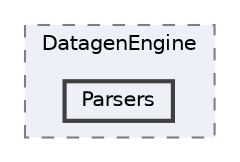 digraph "Parsers"
{
 // LATEX_PDF_SIZE
  bgcolor="transparent";
  edge [fontname=Helvetica,fontsize=10,labelfontname=Helvetica,labelfontsize=10];
  node [fontname=Helvetica,fontsize=10,shape=box,height=0.2,width=0.4];
  compound=true
  subgraph clusterdir_2357a7a2450cbee00c6063f115b574b3 {
    graph [ bgcolor="#edf0f7", pencolor="grey50", label="DatagenEngine", fontname=Helvetica,fontsize=10 style="filled,dashed", URL="dir_2357a7a2450cbee00c6063f115b574b3.html",tooltip=""]
  dir_ba15ea6c16429ee81af19a19e648764b [label="Parsers", fillcolor="#edf0f7", color="grey25", style="filled,bold", URL="dir_ba15ea6c16429ee81af19a19e648764b.html",tooltip=""];
  }
}
